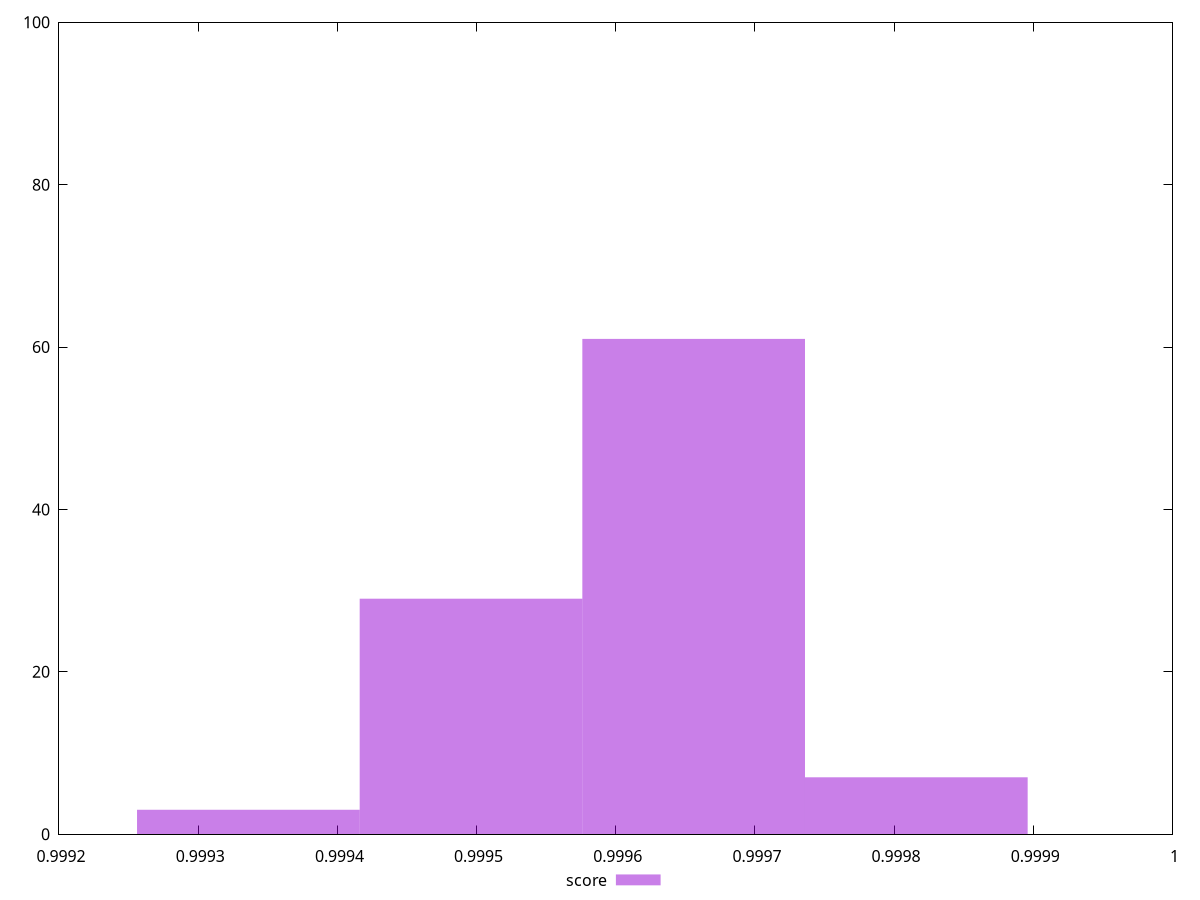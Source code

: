 reset
set terminal svg size 640, 490 enhanced background rgb 'white'
set output "report_00007_2020-12-11T15:55:29.892Z/mainthread-work-breakdown/samples/pages+cached+noexternal+nofonts/score/histogram.svg"

$score <<EOF
0.9996559829085727 61
0.9994960123560189 29
0.9993360418034651 3
0.9998159534611265 7
EOF

set key outside below
set boxwidth 0.00015997055255378024
set yrange [0:100]
set style fill transparent solid 0.5 noborder

plot \
  $score title "score" with boxes, \


reset